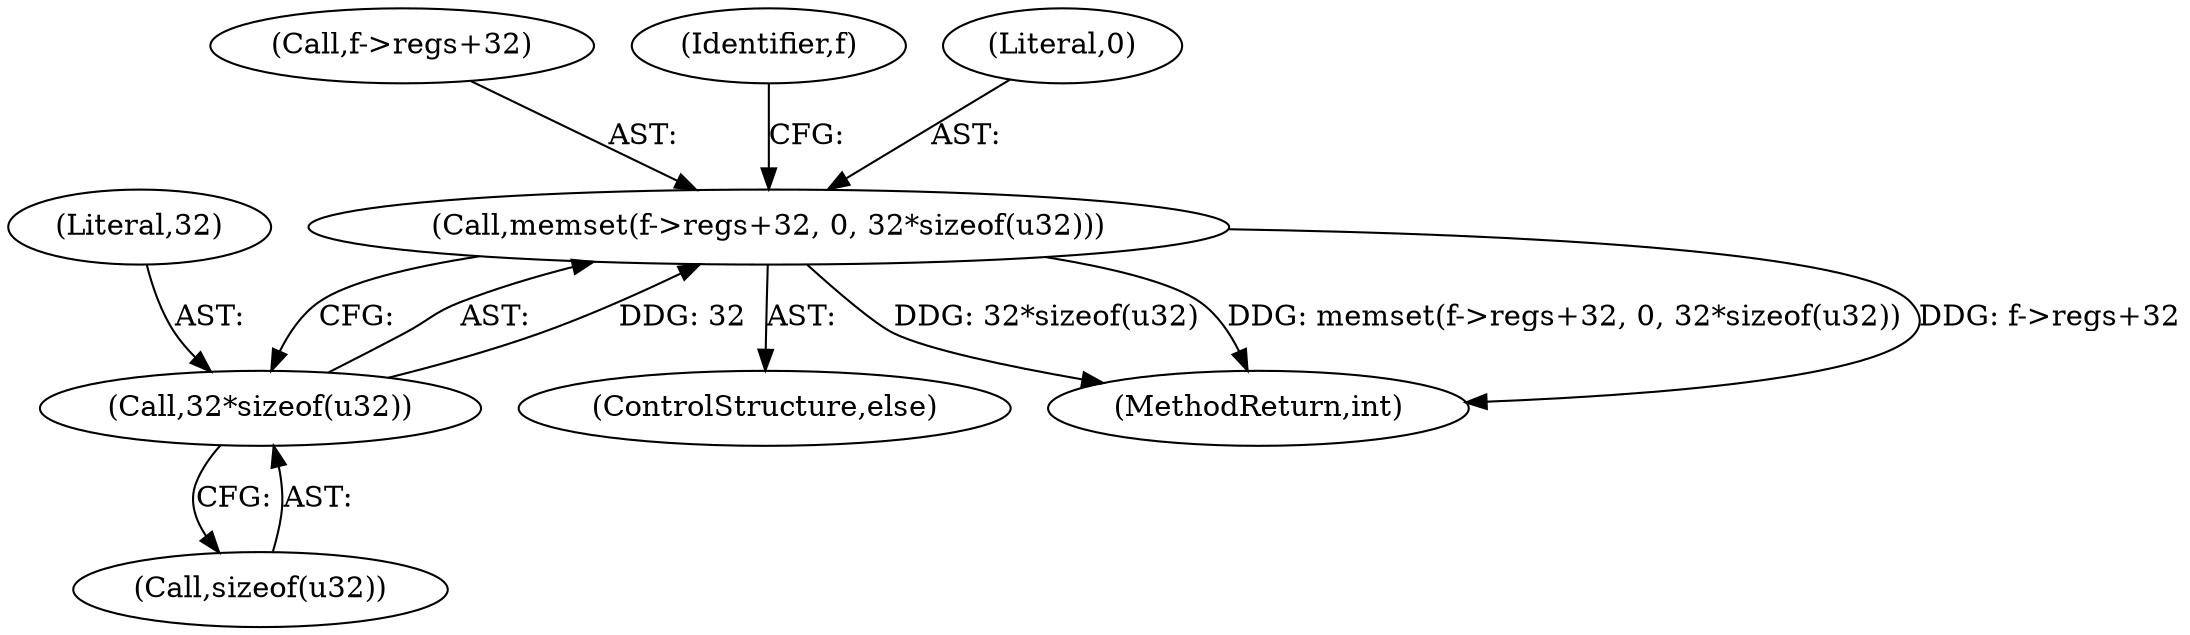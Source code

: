 digraph "0_linux_a8b0ca17b80e92faab46ee7179ba9e99ccb61233_36@API" {
"1000572" [label="(Call,memset(f->regs+32, 0, 32*sizeof(u32)))"];
"1000579" [label="(Call,32*sizeof(u32))"];
"1000573" [label="(Call,f->regs+32)"];
"1000581" [label="(Call,sizeof(u32))"];
"1000571" [label="(ControlStructure,else)"];
"1000580" [label="(Literal,32)"];
"1000572" [label="(Call,memset(f->regs+32, 0, 32*sizeof(u32)))"];
"1000586" [label="(Identifier,f)"];
"1000604" [label="(MethodReturn,int)"];
"1000578" [label="(Literal,0)"];
"1000579" [label="(Call,32*sizeof(u32))"];
"1000572" -> "1000571"  [label="AST: "];
"1000572" -> "1000579"  [label="CFG: "];
"1000573" -> "1000572"  [label="AST: "];
"1000578" -> "1000572"  [label="AST: "];
"1000579" -> "1000572"  [label="AST: "];
"1000586" -> "1000572"  [label="CFG: "];
"1000572" -> "1000604"  [label="DDG: 32*sizeof(u32)"];
"1000572" -> "1000604"  [label="DDG: memset(f->regs+32, 0, 32*sizeof(u32))"];
"1000572" -> "1000604"  [label="DDG: f->regs+32"];
"1000579" -> "1000572"  [label="DDG: 32"];
"1000579" -> "1000581"  [label="CFG: "];
"1000580" -> "1000579"  [label="AST: "];
"1000581" -> "1000579"  [label="AST: "];
}
